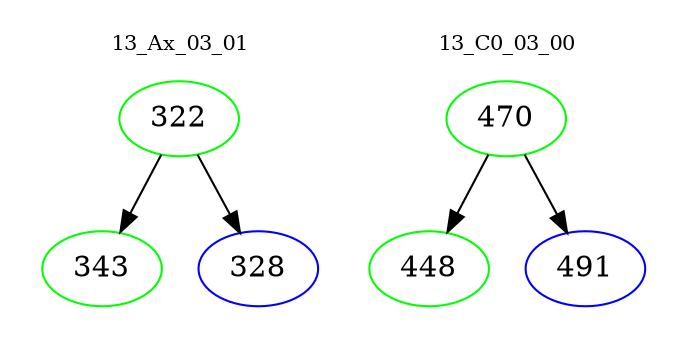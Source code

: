 digraph{
subgraph cluster_0 {
color = white
label = "13_Ax_03_01";
fontsize=10;
T0_322 [label="322", color="green"]
T0_322 -> T0_343 [color="black"]
T0_343 [label="343", color="green"]
T0_322 -> T0_328 [color="black"]
T0_328 [label="328", color="blue"]
}
subgraph cluster_1 {
color = white
label = "13_C0_03_00";
fontsize=10;
T1_470 [label="470", color="green"]
T1_470 -> T1_448 [color="black"]
T1_448 [label="448", color="green"]
T1_470 -> T1_491 [color="black"]
T1_491 [label="491", color="blue"]
}
}
